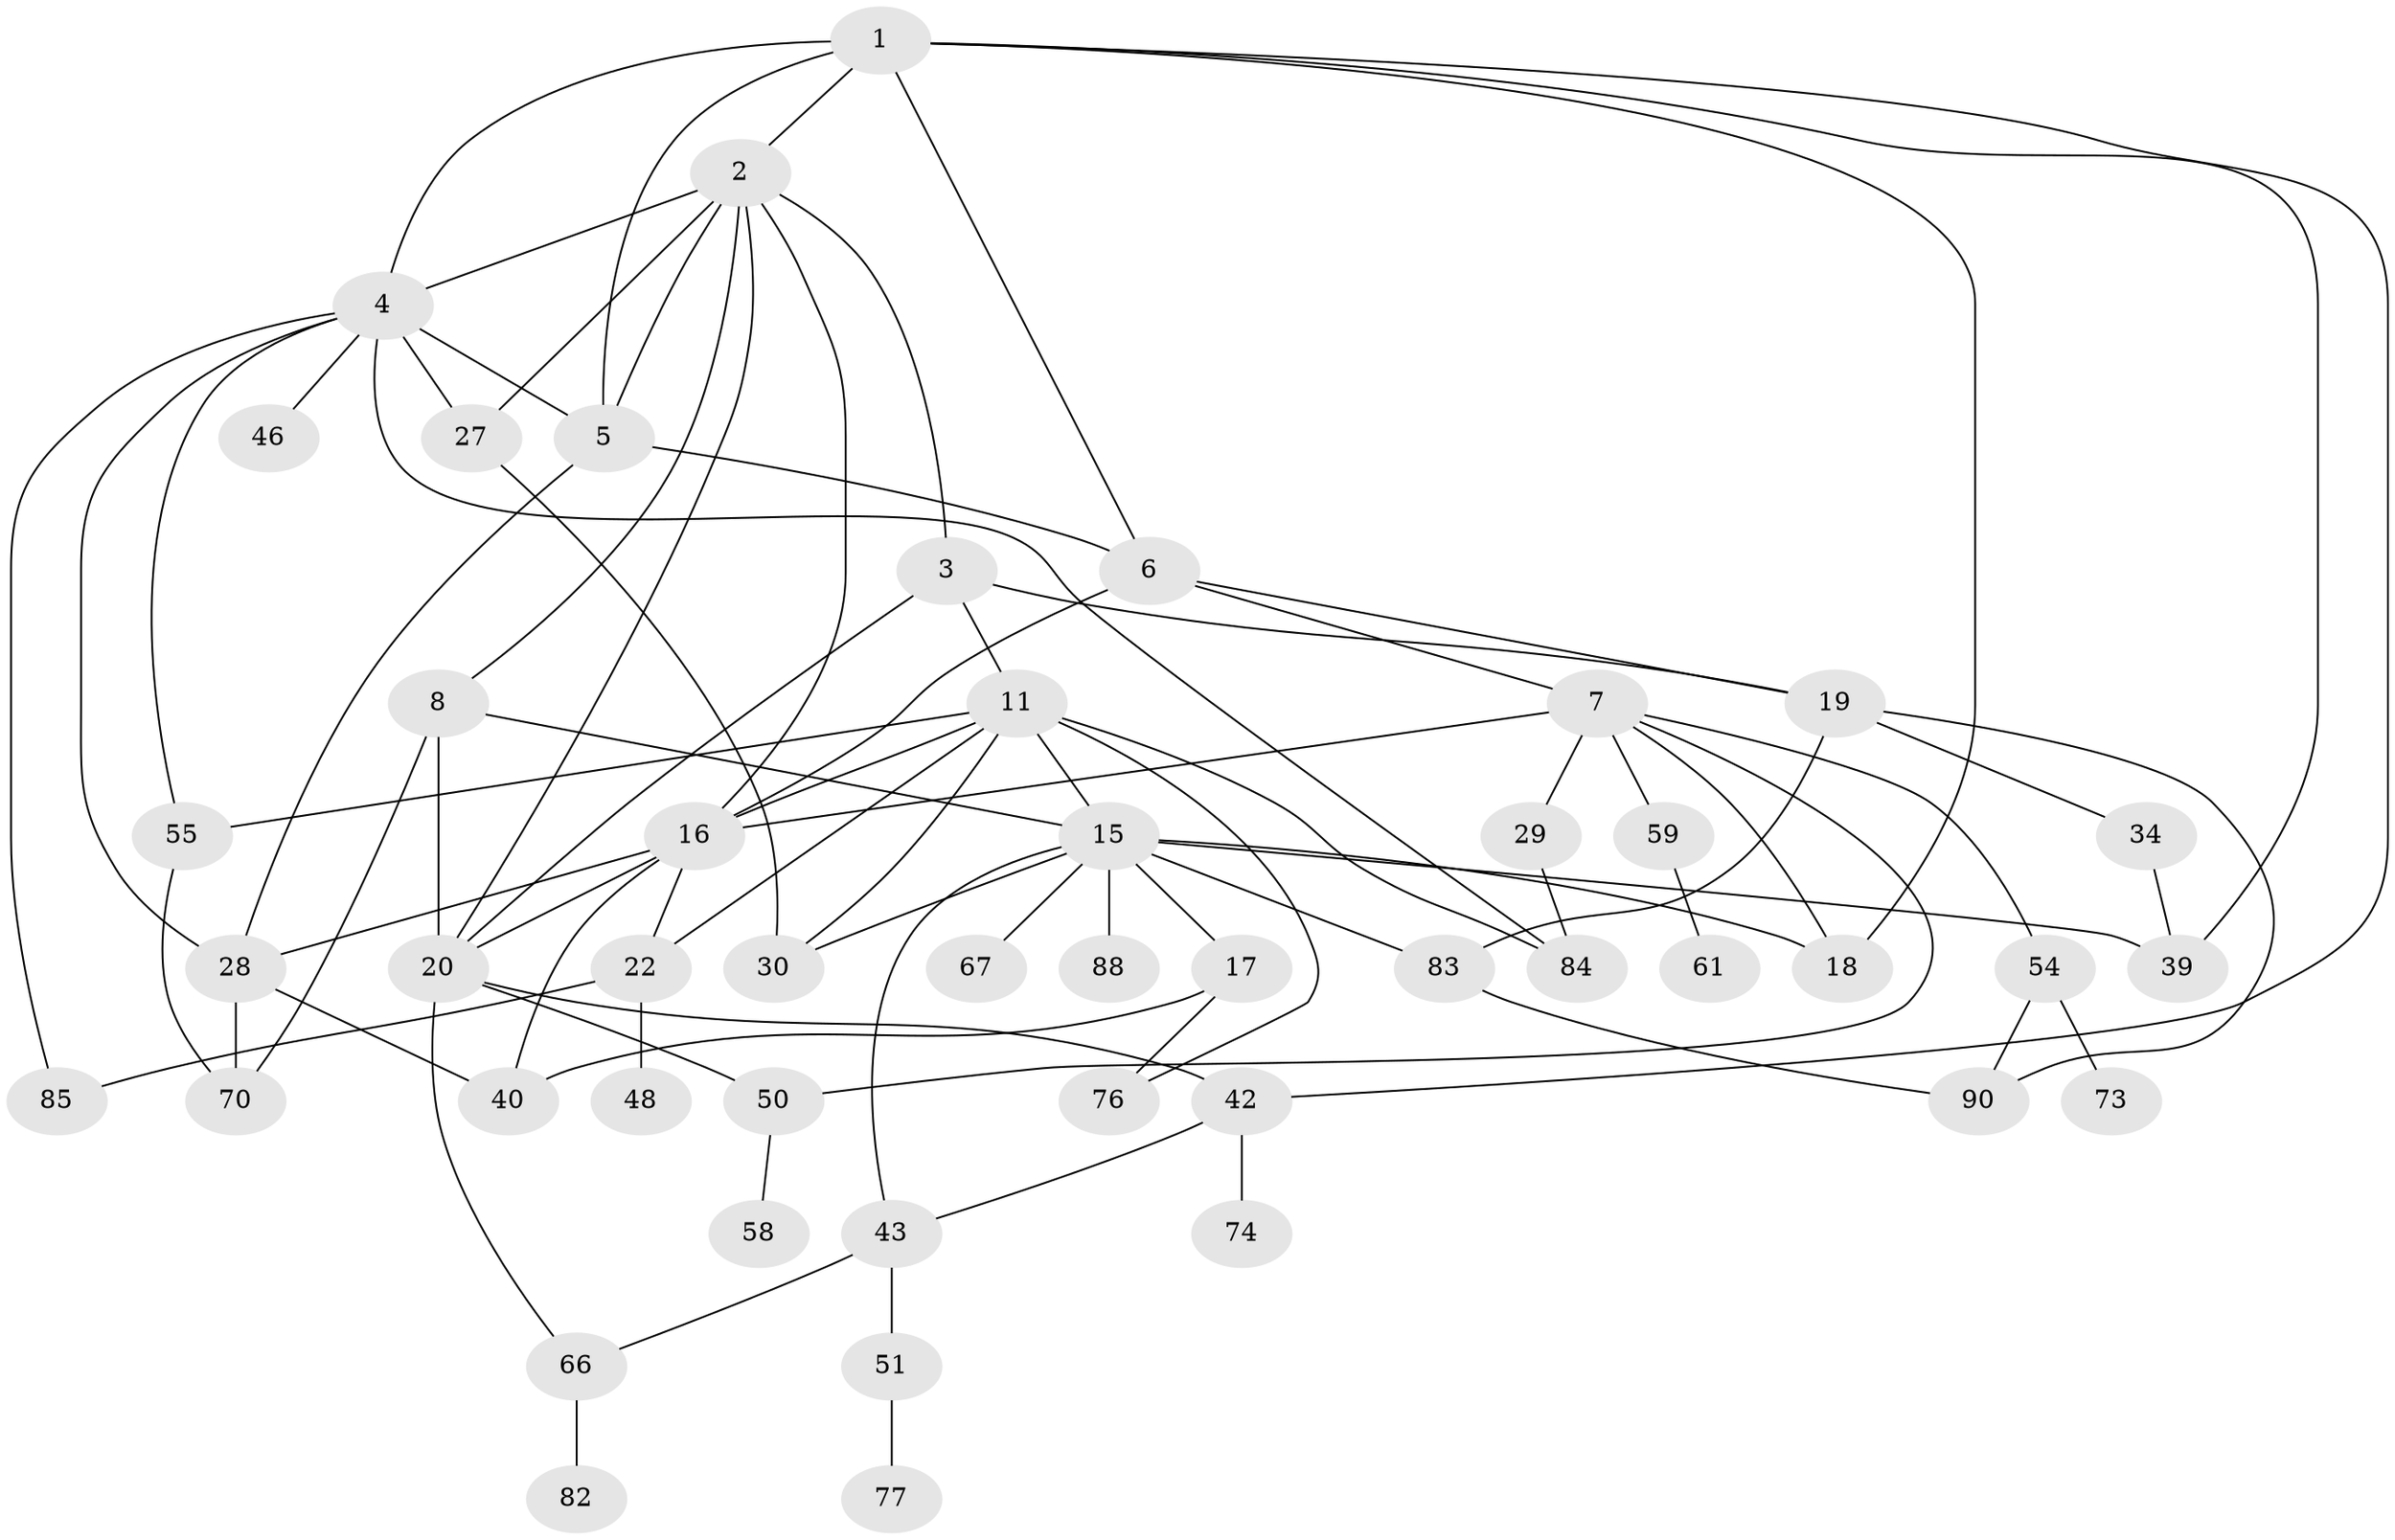 // original degree distribution, {7: 0.021052631578947368, 4: 0.15789473684210525, 5: 0.09473684210526316, 3: 0.28421052631578947, 6: 0.031578947368421054, 2: 0.24210526315789474, 1: 0.16842105263157894}
// Generated by graph-tools (version 1.1) at 2025/13/03/09/25 04:13:21]
// undirected, 47 vertices, 84 edges
graph export_dot {
graph [start="1"]
  node [color=gray90,style=filled];
  1 [super="+57"];
  2 [super="+23"];
  3;
  4 [super="+24+33"];
  5 [super="+56+63"];
  6 [super="+10"];
  7 [super="+9+26"];
  8 [super="+13+37"];
  11 [super="+21"];
  15 [super="+44+62+31"];
  16 [super="+32+86"];
  17;
  18 [super="+68+92"];
  19 [super="+45"];
  20 [super="+25"];
  22 [super="+91"];
  27 [super="+65+49"];
  28 [super="+52+53"];
  29 [super="+35"];
  30;
  34;
  39;
  40;
  42;
  43;
  46;
  48;
  50 [super="+80"];
  51;
  54;
  55 [super="+93"];
  58;
  59;
  61 [super="+79"];
  66 [super="+75"];
  67;
  70;
  73;
  74;
  76;
  77;
  82;
  83;
  84;
  85;
  88;
  90;
  1 -- 2;
  1 -- 4 [weight=2];
  1 -- 5;
  1 -- 6;
  1 -- 39;
  1 -- 18;
  1 -- 42;
  2 -- 3;
  2 -- 8;
  2 -- 20;
  2 -- 16;
  2 -- 5;
  2 -- 27;
  2 -- 4;
  3 -- 11;
  3 -- 19;
  3 -- 20;
  4 -- 46;
  4 -- 84;
  4 -- 85;
  4 -- 55;
  4 -- 27;
  4 -- 5;
  4 -- 28;
  5 -- 28;
  5 -- 6 [weight=2];
  6 -- 7;
  6 -- 16;
  6 -- 19;
  7 -- 18;
  7 -- 59;
  7 -- 16 [weight=2];
  7 -- 50;
  7 -- 54;
  7 -- 29;
  8 -- 70;
  8 -- 15;
  8 -- 20 [weight=2];
  11 -- 30;
  11 -- 84;
  11 -- 15;
  11 -- 22;
  11 -- 55;
  11 -- 76;
  11 -- 16;
  15 -- 17;
  15 -- 39;
  15 -- 67;
  15 -- 88 [weight=2];
  15 -- 43;
  15 -- 30;
  15 -- 83;
  15 -- 18;
  16 -- 40 [weight=2];
  16 -- 20 [weight=2];
  16 -- 22;
  16 -- 28;
  17 -- 76;
  17 -- 40;
  19 -- 34;
  19 -- 90;
  19 -- 83;
  20 -- 66;
  20 -- 42 [weight=2];
  20 -- 50;
  22 -- 48;
  22 -- 85;
  27 -- 30;
  28 -- 40;
  28 -- 70;
  29 -- 84;
  34 -- 39;
  42 -- 43;
  42 -- 74;
  43 -- 51;
  43 -- 66;
  50 -- 58;
  51 -- 77;
  54 -- 73;
  54 -- 90;
  55 -- 70;
  59 -- 61;
  66 -- 82;
  83 -- 90;
}
